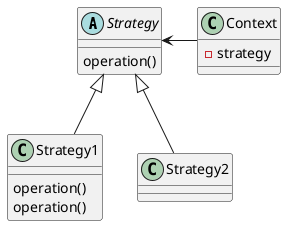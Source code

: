 @startuml

abstract class Strategy {
operation()
}
Strategy <--r Context
Strategy <|-- Strategy1
Strategy <|-- Strategy2

class Context {
-strategy
}
class Strategy1 {
operation()
}
class Strategy1 {
operation()
}



@enduml
